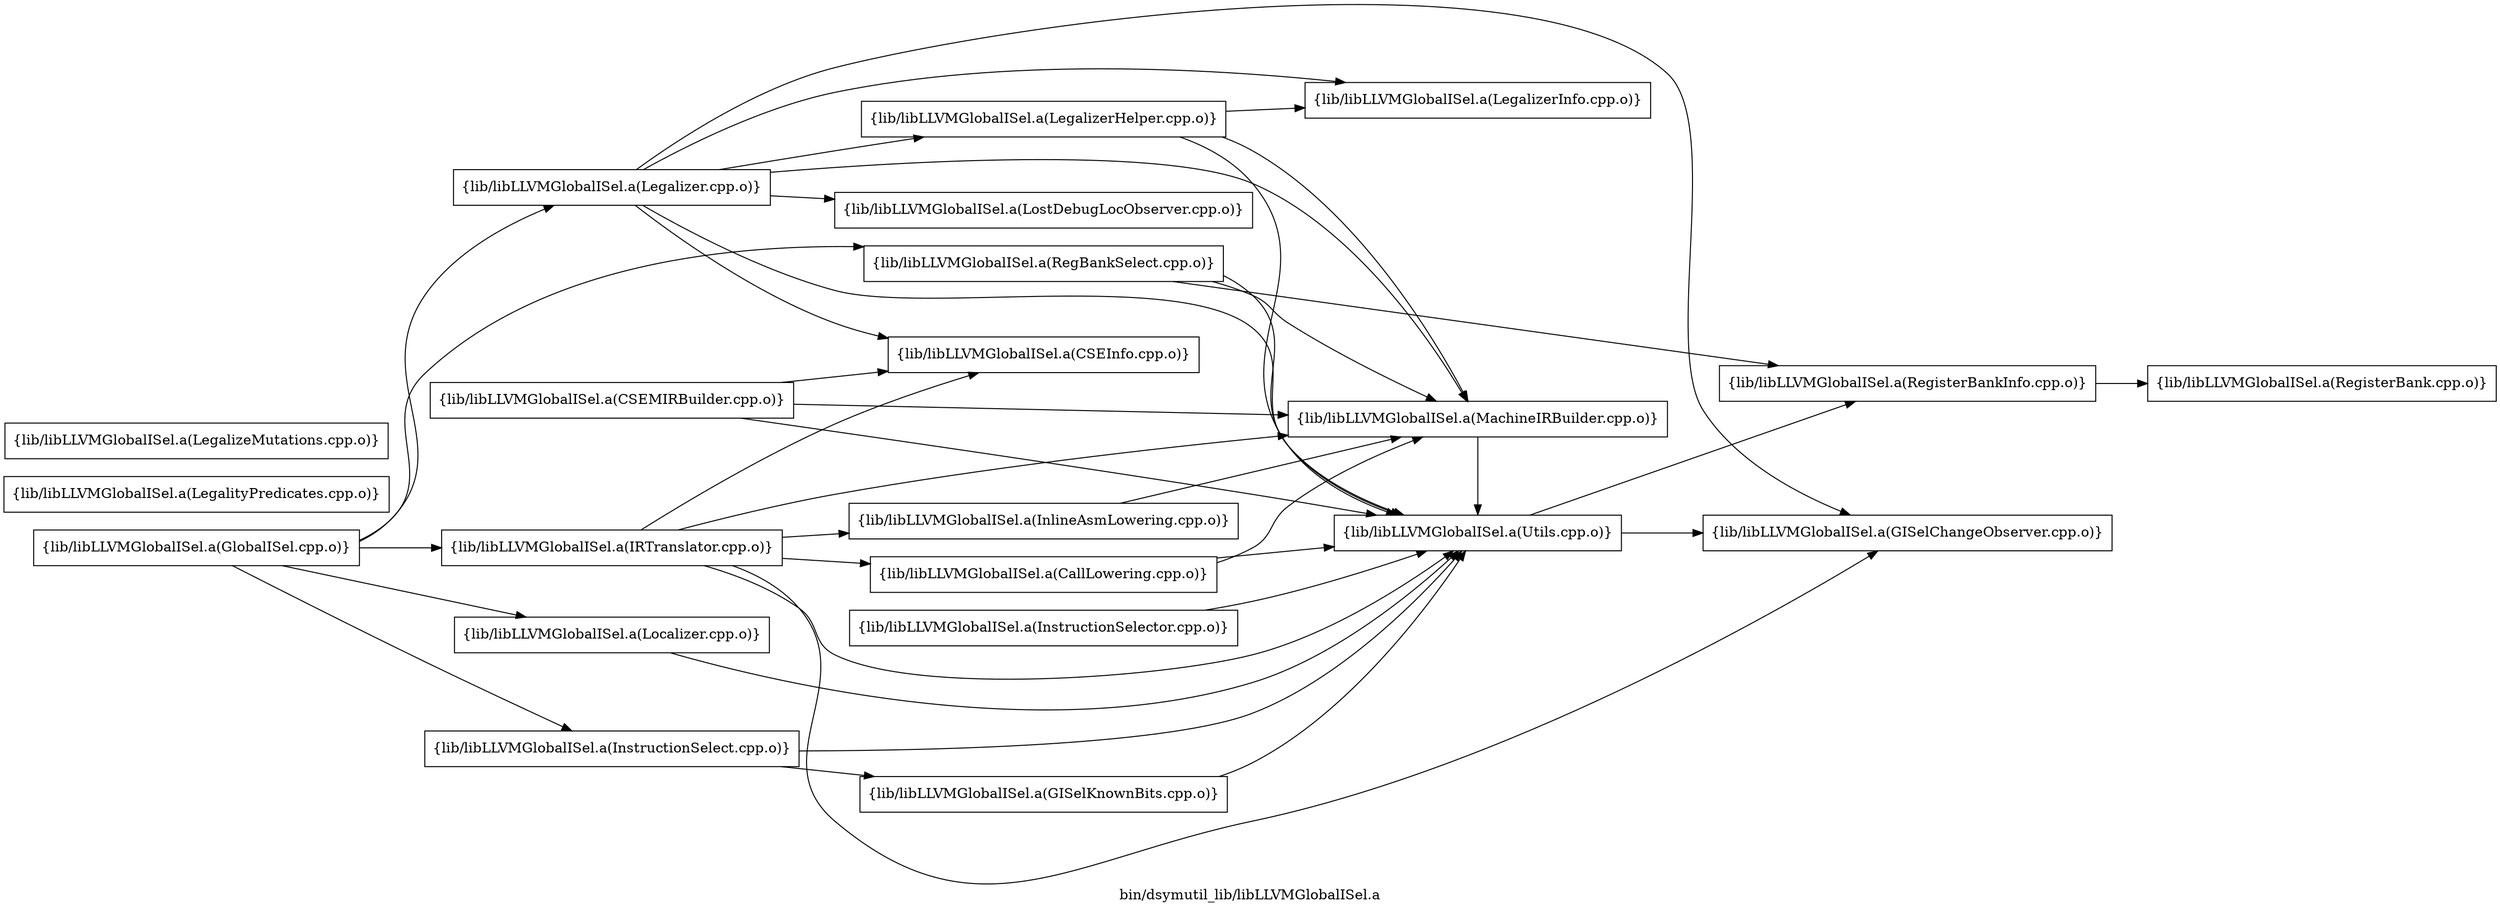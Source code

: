 digraph "bin/dsymutil_lib/libLLVMGlobalISel.a" {
	label="bin/dsymutil_lib/libLLVMGlobalISel.a";
	rankdir=LR;
	{ rank=same; Node0x557f01ffac78;  }
	{ rank=same; Node0x557f01ff7e38; Node0x557f01ffc3e8;  }
	{ rank=same; Node0x557f02008b48; Node0x557f01ffc618;  }

	Node0x557f01ffac78 [shape=record,shape=box,group=0,label="{lib/libLLVMGlobalISel.a(CallLowering.cpp.o)}"];
	Node0x557f01ffac78 -> Node0x557f01ff7e38;
	Node0x557f01ffac78 -> Node0x557f01ffc3e8;
	Node0x557f01ff7e38 [shape=record,shape=box,group=0,label="{lib/libLLVMGlobalISel.a(MachineIRBuilder.cpp.o)}"];
	Node0x557f01ff7e38 -> Node0x557f01ffc3e8;
	Node0x557f01ffc3e8 [shape=record,shape=box,group=0,label="{lib/libLLVMGlobalISel.a(Utils.cpp.o)}"];
	Node0x557f01ffc3e8 -> Node0x557f02008b48;
	Node0x557f01ffc3e8 -> Node0x557f01ffc618;
	Node0x557f0200b7f8 [shape=record,shape=box,group=0,label="{lib/libLLVMGlobalISel.a(LegalityPredicates.cpp.o)}"];
	Node0x557f0200ac18 [shape=record,shape=box,group=0,label="{lib/libLLVMGlobalISel.a(LegalizeMutations.cpp.o)}"];
	Node0x557f02001f28 [shape=record,shape=box,group=0,label="{lib/libLLVMGlobalISel.a(LegalizerInfo.cpp.o)}"];
	Node0x557f01ffbf38 [shape=record,shape=box,group=0,label="{lib/libLLVMGlobalISel.a(RegisterBank.cpp.o)}"];
	Node0x557f01ffc618 [shape=record,shape=box,group=0,label="{lib/libLLVMGlobalISel.a(RegisterBankInfo.cpp.o)}"];
	Node0x557f01ffc618 -> Node0x557f01ffbf38;
	Node0x557f020091d8 [shape=record,shape=box,group=0,label="{lib/libLLVMGlobalISel.a(InstructionSelector.cpp.o)}"];
	Node0x557f020091d8 -> Node0x557f01ffc3e8;
	Node0x557f0200a1c8 [shape=record,shape=box,group=0,label="{lib/libLLVMGlobalISel.a(InstructionSelect.cpp.o)}"];
	Node0x557f0200a1c8 -> Node0x557f02009ef8;
	Node0x557f0200a1c8 -> Node0x557f01ffc3e8;
	Node0x557f0200a9e8 [shape=record,shape=box,group=0,label="{lib/libLLVMGlobalISel.a(Legalizer.cpp.o)}"];
	Node0x557f0200a9e8 -> Node0x557f02008b48;
	Node0x557f0200a9e8 -> Node0x557f020026a8;
	Node0x557f0200a9e8 -> Node0x557f02001f28;
	Node0x557f0200a9e8 -> Node0x557f0201ce68;
	Node0x557f0200a9e8 -> Node0x557f01ff8108;
	Node0x557f0200a9e8 -> Node0x557f01ff7e38;
	Node0x557f0200a9e8 -> Node0x557f01ffc3e8;
	Node0x557f0201ce68 [shape=record,shape=box,group=0,label="{lib/libLLVMGlobalISel.a(CSEInfo.cpp.o)}"];
	Node0x557f01ffb3a8 [shape=record,shape=box,group=0,label="{lib/libLLVMGlobalISel.a(GlobalISel.cpp.o)}"];
	Node0x557f01ffb3a8 -> Node0x557f0200a1c8;
	Node0x557f01ffb3a8 -> Node0x557f0200a9e8;
	Node0x557f01ffb3a8 -> Node0x557f02001ca8;
	Node0x557f01ffb3a8 -> Node0x557f01ffa728;
	Node0x557f01ffb3a8 -> Node0x557f01ff83d8;
	Node0x557f01ffa728 [shape=record,shape=box,group=0,label="{lib/libLLVMGlobalISel.a(IRTranslator.cpp.o)}"];
	Node0x557f01ffa728 -> Node0x557f02008b48;
	Node0x557f01ffa728 -> Node0x557f02007ec8;
	Node0x557f01ffa728 -> Node0x557f0201ce68;
	Node0x557f01ffa728 -> Node0x557f01ffac78;
	Node0x557f01ffa728 -> Node0x557f01ff7e38;
	Node0x557f01ffa728 -> Node0x557f01ffc3e8;
	Node0x557f01ff83d8 [shape=record,shape=box,group=0,label="{lib/libLLVMGlobalISel.a(RegBankSelect.cpp.o)}"];
	Node0x557f01ff83d8 -> Node0x557f01ff7e38;
	Node0x557f01ff83d8 -> Node0x557f01ffc618;
	Node0x557f01ff83d8 -> Node0x557f01ffc3e8;
	Node0x557f02001ca8 [shape=record,shape=box,group=0,label="{lib/libLLVMGlobalISel.a(Localizer.cpp.o)}"];
	Node0x557f02001ca8 -> Node0x557f01ffc3e8;
	Node0x557f02008b48 [shape=record,shape=box,group=0,label="{lib/libLLVMGlobalISel.a(GISelChangeObserver.cpp.o)}"];
	Node0x557f02007ec8 [shape=record,shape=box,group=0,label="{lib/libLLVMGlobalISel.a(InlineAsmLowering.cpp.o)}"];
	Node0x557f02007ec8 -> Node0x557f01ff7e38;
	Node0x557f01ffbcb8 [shape=record,shape=box,group=0,label="{lib/libLLVMGlobalISel.a(CSEMIRBuilder.cpp.o)}"];
	Node0x557f01ffbcb8 -> Node0x557f0201ce68;
	Node0x557f01ffbcb8 -> Node0x557f01ff7e38;
	Node0x557f01ffbcb8 -> Node0x557f01ffc3e8;
	Node0x557f02009ef8 [shape=record,shape=box,group=0,label="{lib/libLLVMGlobalISel.a(GISelKnownBits.cpp.o)}"];
	Node0x557f02009ef8 -> Node0x557f01ffc3e8;
	Node0x557f020026a8 [shape=record,shape=box,group=0,label="{lib/libLLVMGlobalISel.a(LegalizerHelper.cpp.o)}"];
	Node0x557f020026a8 -> Node0x557f02001f28;
	Node0x557f020026a8 -> Node0x557f01ff7e38;
	Node0x557f020026a8 -> Node0x557f01ffc3e8;
	Node0x557f01ff8108 [shape=record,shape=box,group=0,label="{lib/libLLVMGlobalISel.a(LostDebugLocObserver.cpp.o)}"];
}
